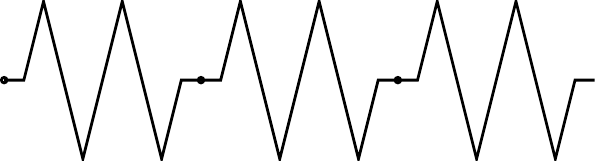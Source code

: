 \documentclass{standalone}
\usepackage[svgnames, x11names, dvipsnames]{xcolor}
\usepackage{tikz}
\usetikzlibrary{decorations.pathmorphing,calc}
\begin{document}

\begin{tikzpicture}
  [
  every path/.style={line width=1pt}
  ]
%    decoration = {zigzag,
%		 segment length = .5cm,
%		 amplitude = 1cm},
  \foreach \A in {0,2.5,5.0}{
    \draw (-0.25,0)
         (\A-0.25,0)
      -- ($(\A,0) + (0,0)$) 
      -- ($(\A,0) + (0.25,1) $)
      -- ($(\A,0) + (0.75,-1)$) 
      -- ($(\A,0) + (1.25, 1)$) 
      -- ($(\A,0) + (1.75,-1)$) 
      -- ($(\A,0) + (2,0)    $)
      -- ($(\A,0) + (2.25,0) $);
      \draw (\A-0.25,0) circle [radius=1pt,fill];
    };


%  \draw[rounded corners] (-0.25 , 0 ) -- (0,0)   decorate[decoration=zigzag] { (0,0) -- (2.0 ,0)}  -- (2.25,0);
%  \path[draw,decorate] (0, 0) -- ( 2, 0);
%  \path[draw] (2 , 0 ) -- ( 2.25,0);
  


\end{tikzpicture}

\end{document}
